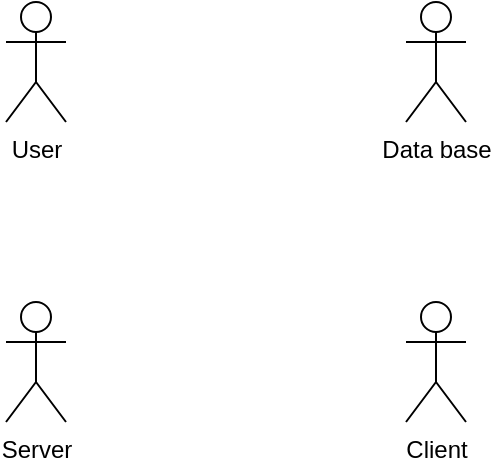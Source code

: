 <mxfile>
    <diagram id="VG9kCvKHf101lYMXzlZI" name="Page-1">
        <mxGraphModel dx="906" dy="412" grid="1" gridSize="10" guides="1" tooltips="1" connect="1" arrows="1" fold="1" page="1" pageScale="1" pageWidth="827" pageHeight="1169" math="0" shadow="0">
            <root>
                <mxCell id="0"/>
                <mxCell id="1" parent="0"/>
                <mxCell id="2" value="User" style="shape=umlActor;verticalLabelPosition=bottom;verticalAlign=top;html=1;" vertex="1" parent="1">
                    <mxGeometry x="184" y="50" width="30" height="60" as="geometry"/>
                </mxCell>
                <mxCell id="3" value="Data base" style="shape=umlActor;verticalLabelPosition=bottom;verticalAlign=top;html=1;" vertex="1" parent="1">
                    <mxGeometry x="384" y="50" width="30" height="60" as="geometry"/>
                </mxCell>
                <mxCell id="4" value="Server" style="shape=umlActor;verticalLabelPosition=bottom;verticalAlign=top;html=1;" vertex="1" parent="1">
                    <mxGeometry x="184" y="200" width="30" height="60" as="geometry"/>
                </mxCell>
                <mxCell id="5" value="Client" style="shape=umlActor;verticalLabelPosition=bottom;verticalAlign=top;html=1;" vertex="1" parent="1">
                    <mxGeometry x="384" y="200" width="30" height="60" as="geometry"/>
                </mxCell>
            </root>
        </mxGraphModel>
    </diagram>
</mxfile>